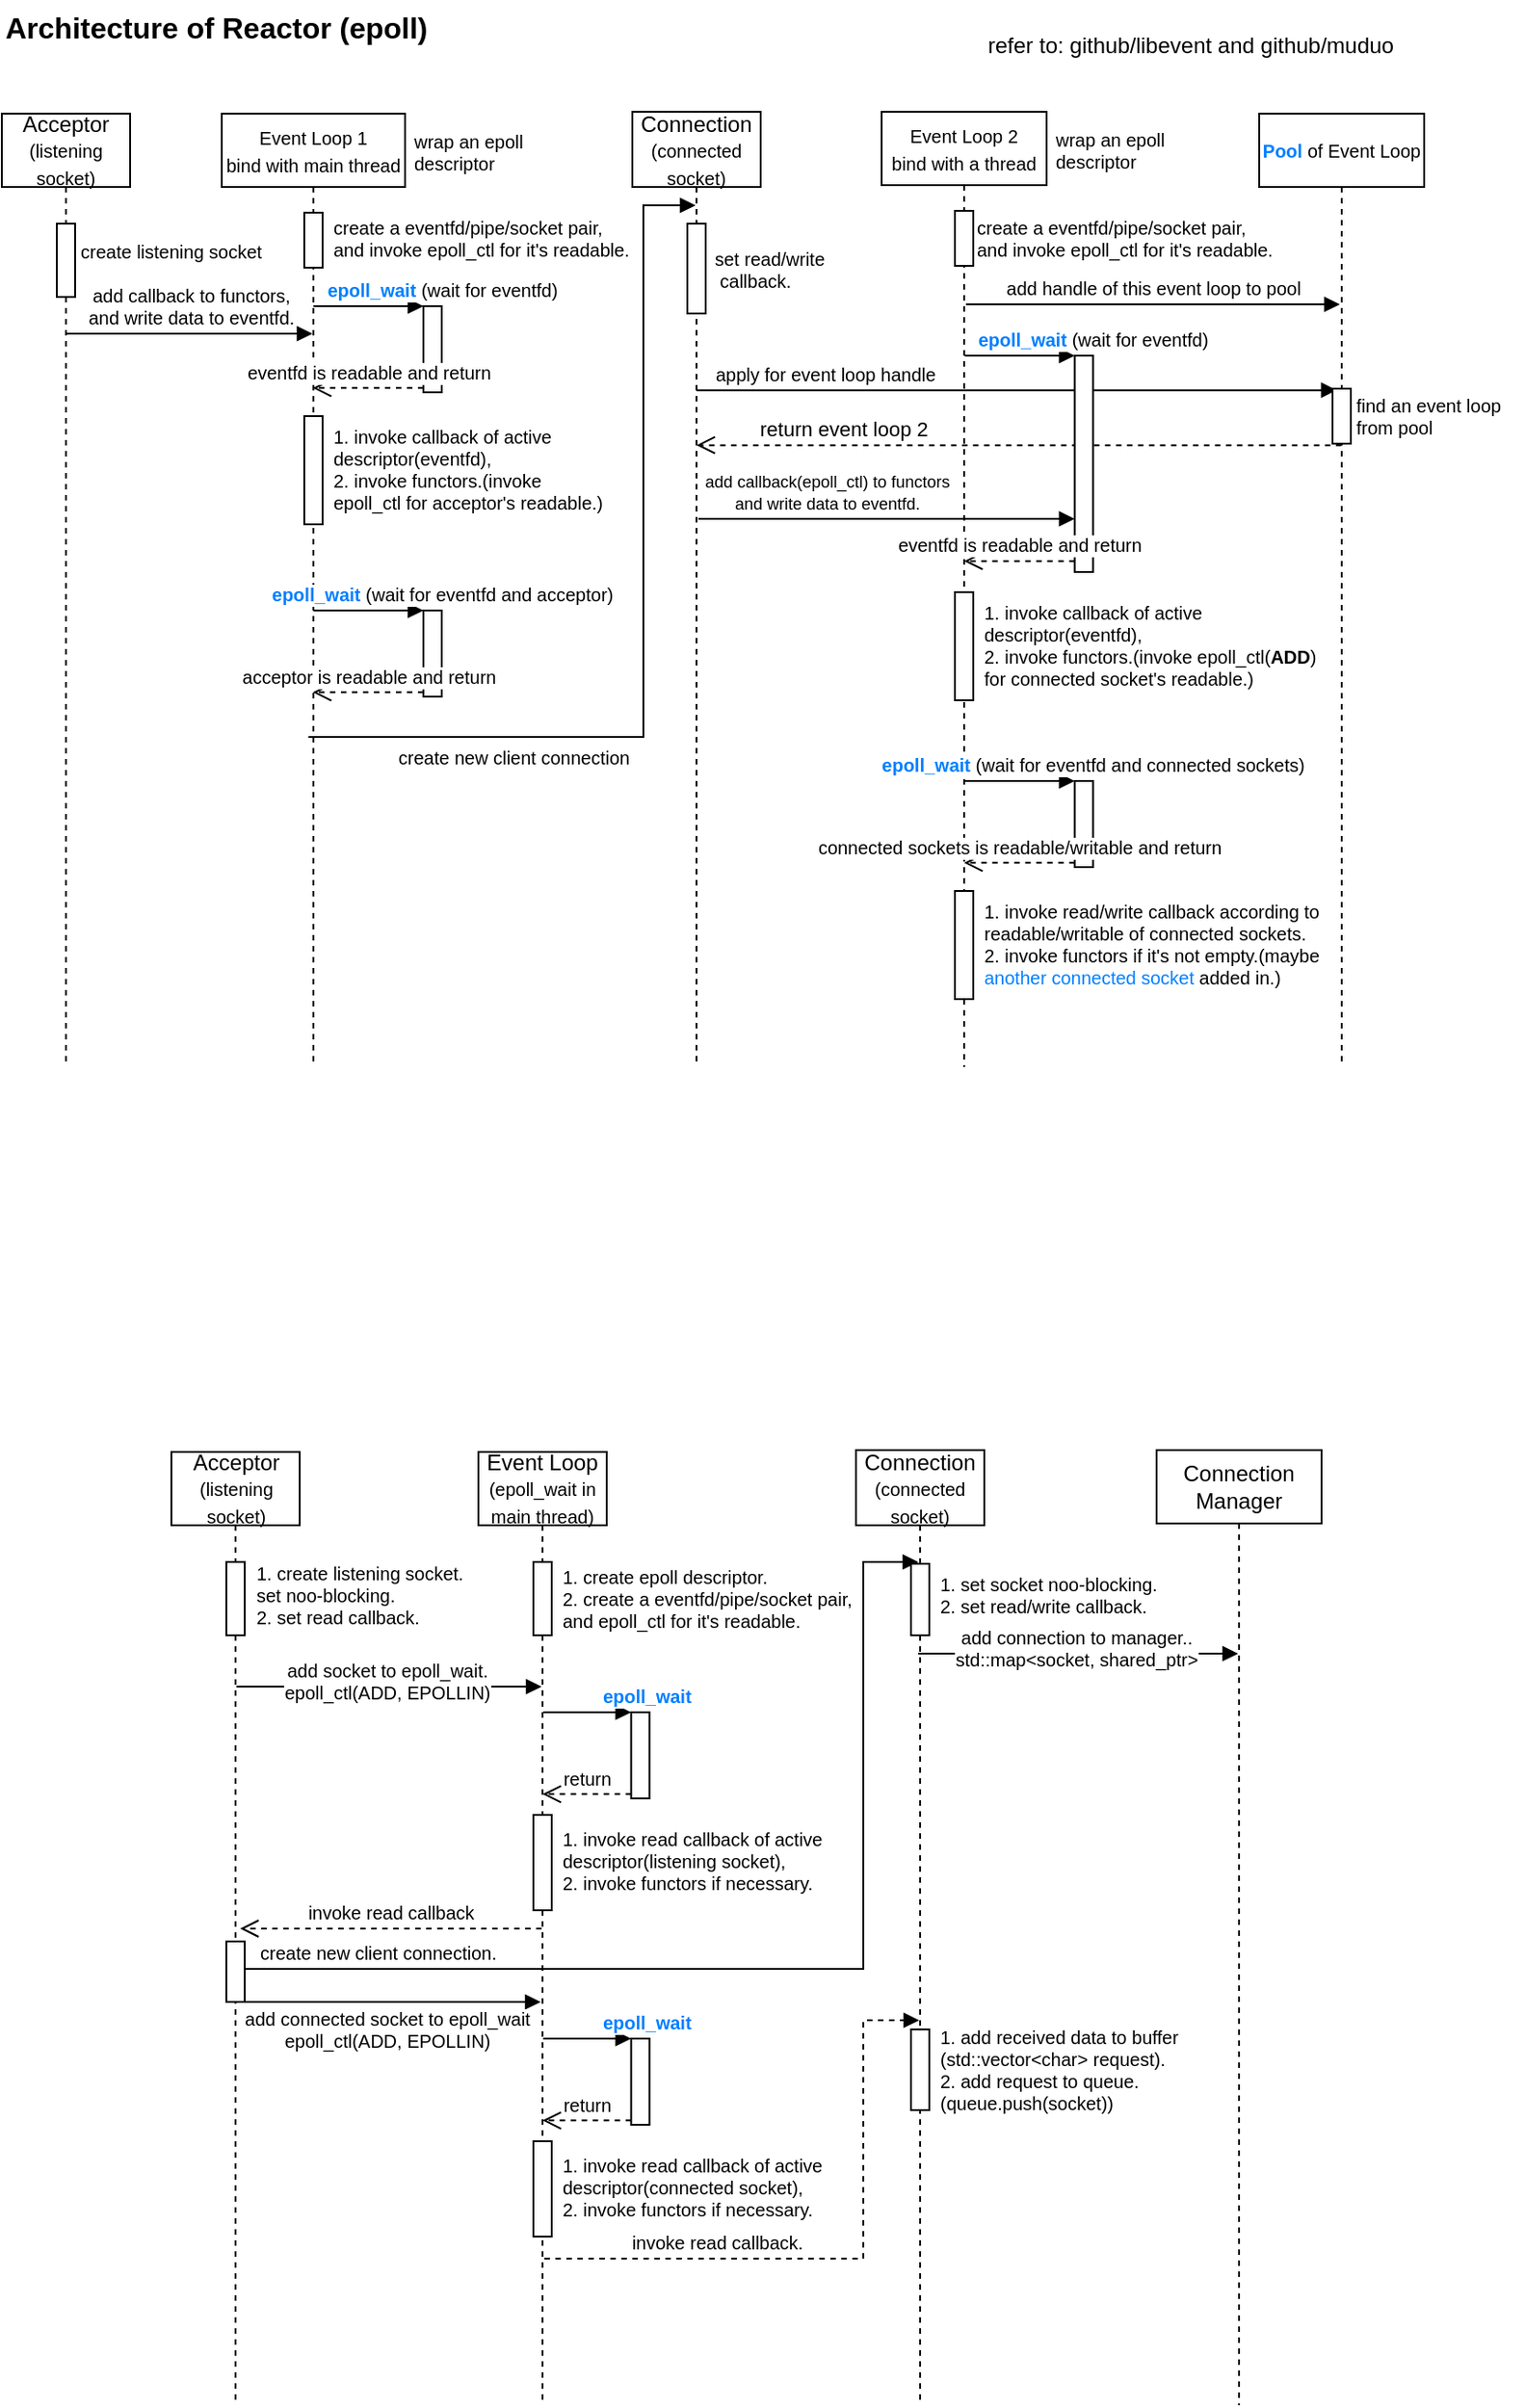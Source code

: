 <mxfile version="20.2.4" type="github">
  <diagram id="8s4QYpiPi4UWaAkvlVJo" name="Page-1">
    <mxGraphModel dx="1422" dy="762" grid="1" gridSize="10" guides="1" tooltips="1" connect="1" arrows="1" fold="1" page="1" pageScale="1" pageWidth="850" pageHeight="1100" background="none" math="0" shadow="0">
      <root>
        <mxCell id="0" />
        <mxCell id="1" parent="0" />
        <mxCell id="Oyf2wEZ1zQuML1rLrcPN-1" value="Acceptor&lt;br&gt;&lt;font style=&quot;font-size: 10px&quot;&gt;(listening socket)&lt;/font&gt;" style="shape=umlLifeline;perimeter=lifelinePerimeter;whiteSpace=wrap;html=1;container=1;collapsible=0;recursiveResize=0;outlineConnect=0;size=40;" parent="1" vertex="1">
          <mxGeometry x="110" y="80" width="70" height="520" as="geometry" />
        </mxCell>
        <mxCell id="Oyf2wEZ1zQuML1rLrcPN-17" value="" style="html=1;points=[];perimeter=orthogonalPerimeter;fontSize=10;" parent="Oyf2wEZ1zQuML1rLrcPN-1" vertex="1">
          <mxGeometry x="30" y="60" width="10" height="40" as="geometry" />
        </mxCell>
        <mxCell id="Oyf2wEZ1zQuML1rLrcPN-2" value="&lt;font style=&quot;font-size: 10px&quot;&gt;Event Loop 1&lt;br&gt;bind with main thread&lt;/font&gt;" style="shape=umlLifeline;perimeter=lifelinePerimeter;whiteSpace=wrap;html=1;container=1;collapsible=0;recursiveResize=0;outlineConnect=0;size=40;" parent="1" vertex="1">
          <mxGeometry x="230" y="80" width="100" height="520" as="geometry" />
        </mxCell>
        <mxCell id="Oyf2wEZ1zQuML1rLrcPN-15" value="" style="html=1;points=[];perimeter=orthogonalPerimeter;fontSize=10;" parent="Oyf2wEZ1zQuML1rLrcPN-2" vertex="1">
          <mxGeometry x="45" y="54" width="10" height="30" as="geometry" />
        </mxCell>
        <mxCell id="Oyf2wEZ1zQuML1rLrcPN-30" value="create new client connection" style="html=1;verticalAlign=bottom;endArrow=block;rounded=0;fontSize=10;" parent="Oyf2wEZ1zQuML1rLrcPN-2" target="Oyf2wEZ1zQuML1rLrcPN-28" edge="1">
          <mxGeometry x="-0.554" y="-20" width="80" relative="1" as="geometry">
            <mxPoint x="47.25" y="340" as="sourcePoint" />
            <mxPoint x="210" y="100" as="targetPoint" />
            <Array as="points">
              <mxPoint x="230" y="340" />
              <mxPoint x="230" y="50" />
            </Array>
            <mxPoint as="offset" />
          </mxGeometry>
        </mxCell>
        <mxCell id="Oyf2wEZ1zQuML1rLrcPN-9" value="" style="html=1;points=[];perimeter=orthogonalPerimeter;fontSize=10;" parent="1" vertex="1">
          <mxGeometry x="340" y="185" width="10" height="47" as="geometry" />
        </mxCell>
        <mxCell id="Oyf2wEZ1zQuML1rLrcPN-10" value="&lt;b&gt;&lt;font color=&quot;#007fff&quot;&gt;epoll_wait&lt;/font&gt;&lt;/b&gt; (wait for eventfd)" style="html=1;verticalAlign=bottom;endArrow=block;entryX=0;entryY=0;rounded=0;fontSize=10;" parent="1" target="Oyf2wEZ1zQuML1rLrcPN-9" edge="1">
          <mxGeometry x="1" y="10" relative="1" as="geometry">
            <mxPoint x="280" y="185" as="sourcePoint" />
            <mxPoint x="10" y="10" as="offset" />
          </mxGeometry>
        </mxCell>
        <mxCell id="Oyf2wEZ1zQuML1rLrcPN-11" value="eventfd is readable and return" style="html=1;verticalAlign=bottom;endArrow=open;dashed=1;endSize=8;exitX=0;exitY=0.95;rounded=0;fontSize=10;" parent="1" source="Oyf2wEZ1zQuML1rLrcPN-9" edge="1">
          <mxGeometry relative="1" as="geometry">
            <mxPoint x="279.667" y="229.65" as="targetPoint" />
          </mxGeometry>
        </mxCell>
        <mxCell id="Oyf2wEZ1zQuML1rLrcPN-12" value="add callback to functors,&lt;br&gt;and write data to eventfd." style="html=1;verticalAlign=bottom;endArrow=block;rounded=0;fontSize=10;" parent="1" target="Oyf2wEZ1zQuML1rLrcPN-2" edge="1">
          <mxGeometry width="80" relative="1" as="geometry">
            <mxPoint x="145" y="200" as="sourcePoint" />
            <mxPoint x="225" y="200" as="targetPoint" />
          </mxGeometry>
        </mxCell>
        <mxCell id="Oyf2wEZ1zQuML1rLrcPN-16" value="&lt;span style=&quot;background-color: rgb(255, 255, 255);&quot;&gt;create a eventfd/pipe/socket pair,&lt;/span&gt;&lt;br style=&quot;&quot;&gt;&lt;span style=&quot;background-color: rgb(255, 255, 255);&quot;&gt;and invoke epoll_ctl for it&#39;s readable.&lt;/span&gt;" style="text;html=1;strokeColor=none;fillColor=none;align=left;verticalAlign=middle;whiteSpace=wrap;rounded=0;fontSize=10;" parent="1" vertex="1">
          <mxGeometry x="289" y="133" width="165" height="30" as="geometry" />
        </mxCell>
        <mxCell id="Oyf2wEZ1zQuML1rLrcPN-18" value="&lt;span style=&quot;background-color: rgb(255 , 255 , 255)&quot;&gt;create listening socket&lt;br&gt;&lt;/span&gt;" style="text;html=1;strokeColor=none;fillColor=none;align=left;verticalAlign=middle;whiteSpace=wrap;rounded=0;fontSize=10;" parent="1" vertex="1">
          <mxGeometry x="151" y="140" width="110" height="30" as="geometry" />
        </mxCell>
        <mxCell id="Oyf2wEZ1zQuML1rLrcPN-21" value="" style="html=1;points=[];perimeter=orthogonalPerimeter;fontSize=10;" parent="1" vertex="1">
          <mxGeometry x="275" y="245" width="10" height="59" as="geometry" />
        </mxCell>
        <mxCell id="Oyf2wEZ1zQuML1rLrcPN-22" value="&lt;span style=&quot;background-color: rgb(255 , 255 , 255)&quot;&gt;1. invoke callback of active descriptor(eventfd),&lt;br&gt;2. invoke functors.(invoke epoll_ctl for acceptor&#39;s readable.)&lt;br&gt;&lt;/span&gt;" style="text;html=1;strokeColor=none;fillColor=none;align=left;verticalAlign=middle;whiteSpace=wrap;rounded=0;fontSize=10;" parent="1" vertex="1">
          <mxGeometry x="289" y="259" width="151" height="30" as="geometry" />
        </mxCell>
        <mxCell id="Oyf2wEZ1zQuML1rLrcPN-23" value="" style="html=1;points=[];perimeter=orthogonalPerimeter;fontSize=10;" parent="1" vertex="1">
          <mxGeometry x="340" y="351" width="10" height="47" as="geometry" />
        </mxCell>
        <mxCell id="Oyf2wEZ1zQuML1rLrcPN-24" value="&lt;b&gt;&lt;font color=&quot;#007fff&quot;&gt;epoll_wait&lt;/font&gt; &lt;/b&gt;(wait for eventfd and acceptor)" style="html=1;verticalAlign=bottom;endArrow=block;entryX=0;entryY=0;rounded=0;fontSize=10;" parent="1" target="Oyf2wEZ1zQuML1rLrcPN-23" edge="1">
          <mxGeometry x="1" y="10" relative="1" as="geometry">
            <mxPoint x="280" y="351" as="sourcePoint" />
            <mxPoint x="10" y="10" as="offset" />
          </mxGeometry>
        </mxCell>
        <mxCell id="Oyf2wEZ1zQuML1rLrcPN-25" value="acceptor is readable and return" style="html=1;verticalAlign=bottom;endArrow=open;dashed=1;endSize=8;exitX=0;exitY=0.95;rounded=0;fontSize=10;" parent="1" source="Oyf2wEZ1zQuML1rLrcPN-23" edge="1">
          <mxGeometry relative="1" as="geometry">
            <mxPoint x="279.667" y="395.65" as="targetPoint" />
          </mxGeometry>
        </mxCell>
        <mxCell id="Oyf2wEZ1zQuML1rLrcPN-28" value="&lt;font&gt;Connection&lt;br&gt;&lt;font style=&quot;font-size: 10px&quot;&gt;(connected socket)&lt;/font&gt;&lt;/font&gt;" style="shape=umlLifeline;perimeter=lifelinePerimeter;whiteSpace=wrap;html=1;container=1;collapsible=0;recursiveResize=0;outlineConnect=0;size=41;" parent="1" vertex="1">
          <mxGeometry x="454" y="79" width="70" height="521" as="geometry" />
        </mxCell>
        <mxCell id="Oyf2wEZ1zQuML1rLrcPN-31" value="" style="html=1;points=[];perimeter=orthogonalPerimeter;fontSize=10;" parent="Oyf2wEZ1zQuML1rLrcPN-28" vertex="1">
          <mxGeometry x="30" y="61" width="10" height="49" as="geometry" />
        </mxCell>
        <mxCell id="Oyf2wEZ1zQuML1rLrcPN-46" value="&lt;font style=&quot;font-size: 9px&quot;&gt;add callback(epoll_ctl) to functors&lt;br&gt;and write data to eventfd.&lt;/font&gt;" style="html=1;verticalAlign=bottom;endArrow=block;rounded=0;fontSize=10;" parent="Oyf2wEZ1zQuML1rLrcPN-28" edge="1">
          <mxGeometry x="-0.318" width="80" relative="1" as="geometry">
            <mxPoint x="36" y="222" as="sourcePoint" />
            <mxPoint x="241.33" y="222" as="targetPoint" />
            <mxPoint as="offset" />
          </mxGeometry>
        </mxCell>
        <mxCell id="Oyf2wEZ1zQuML1rLrcPN-32" value="&lt;span style=&quot;background-color: rgb(255 , 255 , 255)&quot;&gt;set read/write&lt;br&gt;&amp;nbsp;callback.&lt;br&gt;&lt;/span&gt;" style="text;html=1;strokeColor=none;fillColor=none;align=left;verticalAlign=middle;whiteSpace=wrap;rounded=0;fontSize=10;" parent="1" vertex="1">
          <mxGeometry x="497" y="150" width="71" height="30" as="geometry" />
        </mxCell>
        <mxCell id="Oyf2wEZ1zQuML1rLrcPN-33" value="&lt;font style=&quot;font-size: 10px&quot;&gt;Event Loop 2&lt;br&gt;bind with a thread&lt;/font&gt;" style="shape=umlLifeline;perimeter=lifelinePerimeter;whiteSpace=wrap;html=1;container=1;collapsible=0;recursiveResize=0;outlineConnect=0;size=40;" parent="1" vertex="1">
          <mxGeometry x="590" y="79" width="90" height="521" as="geometry" />
        </mxCell>
        <mxCell id="Oyf2wEZ1zQuML1rLrcPN-34" value="" style="html=1;points=[];perimeter=orthogonalPerimeter;fontSize=10;" parent="Oyf2wEZ1zQuML1rLrcPN-33" vertex="1">
          <mxGeometry x="40" y="54" width="10" height="30" as="geometry" />
        </mxCell>
        <mxCell id="Oyf2wEZ1zQuML1rLrcPN-40" value="add handle of this event loop to pool" style="html=1;verticalAlign=bottom;endArrow=block;rounded=0;fontSize=10;" parent="Oyf2wEZ1zQuML1rLrcPN-33" edge="1">
          <mxGeometry width="80" relative="1" as="geometry">
            <mxPoint x="46" y="105" as="sourcePoint" />
            <mxPoint x="250" y="105" as="targetPoint" />
          </mxGeometry>
        </mxCell>
        <mxCell id="Oyf2wEZ1zQuML1rLrcPN-36" value="&lt;span style=&quot;background-color: rgb(255, 255, 255);&quot;&gt;create a eventfd/pipe/socket pair,&lt;/span&gt;&lt;br style=&quot;&quot;&gt;&lt;span style=&quot;background-color: rgb(255, 255, 255);&quot;&gt;and invoke epoll_ctl for it&#39;s readable.&lt;/span&gt;" style="text;html=1;strokeColor=none;fillColor=none;align=left;verticalAlign=middle;whiteSpace=wrap;rounded=0;fontSize=10;" parent="1" vertex="1">
          <mxGeometry x="640" y="133" width="165" height="30" as="geometry" />
        </mxCell>
        <mxCell id="Oyf2wEZ1zQuML1rLrcPN-37" value="&lt;font style=&quot;font-size: 10px&quot;&gt;&lt;b&gt;&lt;font color=&quot;#007fff&quot;&gt;Pool&lt;/font&gt;&lt;/b&gt; of Event Loop&lt;/font&gt;" style="shape=umlLifeline;perimeter=lifelinePerimeter;whiteSpace=wrap;html=1;container=1;collapsible=0;recursiveResize=0;outlineConnect=0;size=40;" parent="1" vertex="1">
          <mxGeometry x="796" y="80" width="90" height="520" as="geometry" />
        </mxCell>
        <mxCell id="Oyf2wEZ1zQuML1rLrcPN-42" value="&lt;b&gt;&lt;font color=&quot;#007fff&quot;&gt;epoll_wait&lt;/font&gt;&lt;/b&gt; (wait for eventfd)" style="html=1;verticalAlign=bottom;endArrow=block;entryX=0;entryY=0;rounded=0;fontSize=10;" parent="1" target="Oyf2wEZ1zQuML1rLrcPN-41" edge="1">
          <mxGeometry x="1" y="10" relative="1" as="geometry">
            <mxPoint x="635.33" y="212" as="sourcePoint" />
            <mxPoint x="10" y="10" as="offset" />
          </mxGeometry>
        </mxCell>
        <mxCell id="Oyf2wEZ1zQuML1rLrcPN-45" value="apply for event loop handle" style="html=1;verticalAlign=bottom;endArrow=block;rounded=0;fontSize=10;entryX=0.233;entryY=0.028;entryDx=0;entryDy=0;entryPerimeter=0;" parent="1" source="Oyf2wEZ1zQuML1rLrcPN-28" target="Oyf2wEZ1zQuML1rLrcPN-50" edge="1">
          <mxGeometry x="-0.601" width="80" relative="1" as="geometry">
            <mxPoint x="490" y="230" as="sourcePoint" />
            <mxPoint x="624.5" y="230" as="targetPoint" />
            <mxPoint as="offset" />
          </mxGeometry>
        </mxCell>
        <mxCell id="Oyf2wEZ1zQuML1rLrcPN-50" value="" style="html=1;points=[];perimeter=orthogonalPerimeter;fontSize=10;" parent="1" vertex="1">
          <mxGeometry x="836" y="230" width="10" height="30" as="geometry" />
        </mxCell>
        <mxCell id="Oyf2wEZ1zQuML1rLrcPN-51" value="&lt;span style=&quot;background-color: rgb(255 , 255 , 255)&quot;&gt;find an event loop from pool&lt;br&gt;&lt;/span&gt;" style="text;html=1;strokeColor=none;fillColor=none;align=left;verticalAlign=middle;whiteSpace=wrap;rounded=0;fontSize=10;" parent="1" vertex="1">
          <mxGeometry x="847" y="230" width="93" height="30" as="geometry" />
        </mxCell>
        <mxCell id="Oyf2wEZ1zQuML1rLrcPN-47" value="return event loop 2" style="html=1;verticalAlign=bottom;endArrow=open;dashed=1;endSize=8;rounded=0;exitX=0.483;exitY=1.028;exitDx=0;exitDy=0;exitPerimeter=0;" parent="1" source="Oyf2wEZ1zQuML1rLrcPN-50" target="Oyf2wEZ1zQuML1rLrcPN-28" edge="1">
          <mxGeometry x="0.543" relative="1" as="geometry">
            <mxPoint x="840.5" y="257" as="sourcePoint" />
            <mxPoint x="490" y="257" as="targetPoint" />
            <mxPoint as="offset" />
          </mxGeometry>
        </mxCell>
        <mxCell id="Oyf2wEZ1zQuML1rLrcPN-41" value="" style="html=1;points=[];perimeter=orthogonalPerimeter;fontSize=10;verticalAlign=top;" parent="1" vertex="1">
          <mxGeometry x="695.33" y="212" width="10" height="118" as="geometry" />
        </mxCell>
        <mxCell id="Oyf2wEZ1zQuML1rLrcPN-43" value="eventfd is readable and return" style="html=1;verticalAlign=bottom;endArrow=open;dashed=1;endSize=8;exitX=0;exitY=0.95;rounded=0;fontSize=10;" parent="1" source="Oyf2wEZ1zQuML1rLrcPN-41" target="Oyf2wEZ1zQuML1rLrcPN-33" edge="1">
          <mxGeometry relative="1" as="geometry">
            <mxPoint x="634.997" y="256.65" as="targetPoint" />
          </mxGeometry>
        </mxCell>
        <mxCell id="Oyf2wEZ1zQuML1rLrcPN-52" value="&lt;span style=&quot;background-color: rgb(255 , 255 , 255)&quot;&gt;wrap an epoll descriptor&lt;br&gt;&lt;/span&gt;" style="text;html=1;strokeColor=none;fillColor=none;align=left;verticalAlign=middle;whiteSpace=wrap;rounded=0;fontSize=10;" parent="1" vertex="1">
          <mxGeometry x="332.5" y="86" width="67.5" height="30" as="geometry" />
        </mxCell>
        <mxCell id="Oyf2wEZ1zQuML1rLrcPN-53" value="&lt;span style=&quot;background-color: rgb(255 , 255 , 255)&quot;&gt;wrap an epoll descriptor&lt;br&gt;&lt;/span&gt;" style="text;html=1;strokeColor=none;fillColor=none;align=left;verticalAlign=middle;whiteSpace=wrap;rounded=0;fontSize=10;" parent="1" vertex="1">
          <mxGeometry x="683" y="85" width="67" height="30" as="geometry" />
        </mxCell>
        <mxCell id="Oyf2wEZ1zQuML1rLrcPN-54" value="" style="html=1;points=[];perimeter=orthogonalPerimeter;fontSize=10;" parent="1" vertex="1">
          <mxGeometry x="630" y="341" width="10" height="59" as="geometry" />
        </mxCell>
        <mxCell id="Oyf2wEZ1zQuML1rLrcPN-55" value="&lt;span style=&quot;background-color: rgb(255 , 255 , 255)&quot;&gt;1. invoke callback of active descriptor(eventfd),&lt;br&gt;2. invoke functors.(invoke epoll_ctl(&lt;b&gt;ADD&lt;/b&gt;) for connected socket&#39;s readable.)&lt;br&gt;&lt;/span&gt;" style="text;html=1;strokeColor=none;fillColor=none;align=left;verticalAlign=middle;whiteSpace=wrap;rounded=0;fontSize=10;" parent="1" vertex="1">
          <mxGeometry x="644" y="355" width="186" height="30" as="geometry" />
        </mxCell>
        <mxCell id="Oyf2wEZ1zQuML1rLrcPN-56" value="" style="html=1;points=[];perimeter=orthogonalPerimeter;fontSize=10;" parent="1" vertex="1">
          <mxGeometry x="695.33" y="444" width="10" height="47" as="geometry" />
        </mxCell>
        <mxCell id="Oyf2wEZ1zQuML1rLrcPN-57" value="&lt;b&gt;&lt;font color=&quot;#007fff&quot;&gt;epoll_wait&lt;/font&gt; &lt;/b&gt;(wait for eventfd and connected sockets)" style="html=1;verticalAlign=bottom;endArrow=block;entryX=0;entryY=0;rounded=0;fontSize=10;" parent="1" target="Oyf2wEZ1zQuML1rLrcPN-56" edge="1">
          <mxGeometry x="1" y="10" relative="1" as="geometry">
            <mxPoint x="635.33" y="444" as="sourcePoint" />
            <mxPoint x="10" y="10" as="offset" />
          </mxGeometry>
        </mxCell>
        <mxCell id="Oyf2wEZ1zQuML1rLrcPN-58" value="connected sockets is readable/writable and return" style="html=1;verticalAlign=bottom;endArrow=open;dashed=1;endSize=8;exitX=0;exitY=0.95;rounded=0;fontSize=10;" parent="1" source="Oyf2wEZ1zQuML1rLrcPN-56" edge="1">
          <mxGeometry relative="1" as="geometry">
            <mxPoint x="634.997" y="488.65" as="targetPoint" />
          </mxGeometry>
        </mxCell>
        <mxCell id="Oyf2wEZ1zQuML1rLrcPN-59" value="" style="html=1;points=[];perimeter=orthogonalPerimeter;fontSize=10;" parent="1" vertex="1">
          <mxGeometry x="630" y="504" width="10" height="59" as="geometry" />
        </mxCell>
        <mxCell id="Oyf2wEZ1zQuML1rLrcPN-60" value="&lt;span style=&quot;background-color: rgb(255 , 255 , 255)&quot;&gt;1. invoke read/write callback according to readable/writable of connected sockets.&lt;br&gt;2. invoke functors if it&#39;s not empty.(maybe &lt;font color=&quot;#007fff&quot;&gt;another connected socket&lt;/font&gt; added in.)&lt;br&gt;&lt;/span&gt;" style="text;html=1;strokeColor=none;fillColor=none;align=left;verticalAlign=middle;whiteSpace=wrap;rounded=0;fontSize=10;" parent="1" vertex="1">
          <mxGeometry x="644" y="518" width="186" height="30" as="geometry" />
        </mxCell>
        <mxCell id="Oyf2wEZ1zQuML1rLrcPN-62" value="&lt;span style=&quot;background-color: rgb(255 , 255 , 255)&quot;&gt;&lt;b&gt;&lt;font style=&quot;font-size: 16px&quot;&gt;Architecture of Reactor (epoll)&lt;/font&gt;&lt;/b&gt;&lt;br&gt;&lt;/span&gt;" style="text;html=1;strokeColor=none;fillColor=none;align=left;verticalAlign=middle;whiteSpace=wrap;rounded=0;fontSize=10;" parent="1" vertex="1">
          <mxGeometry x="110" y="18" width="255" height="30" as="geometry" />
        </mxCell>
        <mxCell id="Oyf2wEZ1zQuML1rLrcPN-63" value="&lt;span style=&quot;background-color: rgb(255 , 255 , 255)&quot;&gt;&lt;font style=&quot;font-size: 12px&quot;&gt;refer to: github/libevent and github/muduo&lt;/font&gt;&lt;br&gt;&lt;/span&gt;" style="text;html=1;strokeColor=none;fillColor=none;align=left;verticalAlign=middle;whiteSpace=wrap;rounded=0;fontSize=10;" parent="1" vertex="1">
          <mxGeometry x="646" y="28" width="240" height="30" as="geometry" />
        </mxCell>
        <mxCell id="_-AkgMlnDdN6ogvlzVWD-1" value="Acceptor&lt;br&gt;&lt;font style=&quot;font-size: 10px&quot;&gt;(listening socket)&lt;/font&gt;" style="shape=umlLifeline;perimeter=lifelinePerimeter;whiteSpace=wrap;html=1;container=1;collapsible=0;recursiveResize=0;outlineConnect=0;size=40;" parent="1" vertex="1">
          <mxGeometry x="202.5" y="810" width="70" height="520" as="geometry" />
        </mxCell>
        <mxCell id="_-AkgMlnDdN6ogvlzVWD-2" value="" style="html=1;points=[];perimeter=orthogonalPerimeter;fontSize=10;" parent="_-AkgMlnDdN6ogvlzVWD-1" vertex="1">
          <mxGeometry x="30" y="60" width="10" height="40" as="geometry" />
        </mxCell>
        <mxCell id="_-AkgMlnDdN6ogvlzVWD-3" value="Event Loop&lt;br&gt;&lt;font style=&quot;font-size: 10px;&quot;&gt;(epoll_wait in main thread)&lt;/font&gt;" style="shape=umlLifeline;perimeter=lifelinePerimeter;whiteSpace=wrap;html=1;container=1;collapsible=0;recursiveResize=0;outlineConnect=0;size=40;" parent="1" vertex="1">
          <mxGeometry x="370" y="810" width="70" height="520" as="geometry" />
        </mxCell>
        <mxCell id="_-AkgMlnDdN6ogvlzVWD-4" value="" style="html=1;points=[];perimeter=orthogonalPerimeter;fontSize=10;" parent="_-AkgMlnDdN6ogvlzVWD-3" vertex="1">
          <mxGeometry x="30" y="60" width="10" height="40" as="geometry" />
        </mxCell>
        <mxCell id="_-AkgMlnDdN6ogvlzVWD-18" value="&lt;span style=&quot;text-align: left;&quot;&gt;create new client connection.&lt;/span&gt;" style="html=1;verticalAlign=bottom;endArrow=block;rounded=0;fontSize=10;exitX=0.95;exitY=0.455;exitDx=0;exitDy=0;exitPerimeter=0;" parent="_-AkgMlnDdN6ogvlzVWD-3" source="_-AkgMlnDdN6ogvlzVWD-13" edge="1">
          <mxGeometry x="-0.756" width="80" relative="1" as="geometry">
            <mxPoint x="-132.5" y="340" as="sourcePoint" />
            <mxPoint x="240" y="60" as="targetPoint" />
            <mxPoint x="1" as="offset" />
            <Array as="points">
              <mxPoint x="210" y="282" />
              <mxPoint x="210" y="60" />
            </Array>
          </mxGeometry>
        </mxCell>
        <mxCell id="_-AkgMlnDdN6ogvlzVWD-23" value="add connected socket to epoll_wait&lt;br&gt;epoll_ctl(ADD, EPOLLIN)" style="html=1;verticalAlign=bottom;endArrow=block;rounded=0;fontSize=10;" parent="_-AkgMlnDdN6ogvlzVWD-3" edge="1">
          <mxGeometry x="-0.009" y="-30" width="80" relative="1" as="geometry">
            <mxPoint x="-132.5" y="300" as="sourcePoint" />
            <mxPoint x="34" y="300" as="targetPoint" />
            <mxPoint as="offset" />
          </mxGeometry>
        </mxCell>
        <mxCell id="oihFWhnjBpmNXEekLoWu-9" value="invoke read callback." style="html=1;verticalAlign=bottom;endArrow=block;rounded=0;fontSize=10;dashed=1;" edge="1" parent="_-AkgMlnDdN6ogvlzVWD-3" target="_-AkgMlnDdN6ogvlzVWD-19">
          <mxGeometry x="-0.438" width="80" relative="1" as="geometry">
            <mxPoint x="36" y="440" as="sourcePoint" />
            <mxPoint x="300" y="270" as="targetPoint" />
            <mxPoint as="offset" />
            <Array as="points">
              <mxPoint x="210" y="440" />
              <mxPoint x="210" y="310" />
            </Array>
          </mxGeometry>
        </mxCell>
        <mxCell id="_-AkgMlnDdN6ogvlzVWD-5" value="&lt;span style=&quot;background-color: rgb(255 , 255 , 255)&quot;&gt;1. create listening socket.&lt;br&gt;set noo-blocking.&lt;br&gt;2. set read callback.&lt;br&gt;&lt;/span&gt;" style="text;html=1;strokeColor=none;fillColor=none;align=left;verticalAlign=middle;whiteSpace=wrap;rounded=0;fontSize=10;" parent="1" vertex="1">
          <mxGeometry x="247" y="873" width="123" height="30" as="geometry" />
        </mxCell>
        <mxCell id="_-AkgMlnDdN6ogvlzVWD-6" value="add socket to epoll_wait.&lt;br&gt;epoll_ctl(ADD, EPOLLIN)" style="html=1;verticalAlign=bottom;endArrow=block;rounded=0;fontSize=10;" parent="1" edge="1">
          <mxGeometry x="-0.015" y="-12" width="80" relative="1" as="geometry">
            <mxPoint x="238" y="938" as="sourcePoint" />
            <mxPoint x="404.5" y="938" as="targetPoint" />
            <mxPoint as="offset" />
          </mxGeometry>
        </mxCell>
        <mxCell id="_-AkgMlnDdN6ogvlzVWD-7" value="" style="html=1;points=[];perimeter=orthogonalPerimeter;fontSize=10;" parent="1" vertex="1">
          <mxGeometry x="453.33" y="952" width="10" height="47" as="geometry" />
        </mxCell>
        <mxCell id="_-AkgMlnDdN6ogvlzVWD-8" value="&lt;b&gt;&lt;font color=&quot;#007fff&quot;&gt;epoll_wait&lt;/font&gt;&lt;/b&gt;&amp;nbsp;" style="html=1;verticalAlign=bottom;endArrow=block;entryX=0;entryY=0;rounded=0;fontSize=10;" parent="1" target="_-AkgMlnDdN6ogvlzVWD-7" edge="1">
          <mxGeometry x="1" y="10" relative="1" as="geometry">
            <mxPoint x="405.33" y="952" as="sourcePoint" />
            <mxPoint x="10" y="10" as="offset" />
          </mxGeometry>
        </mxCell>
        <mxCell id="_-AkgMlnDdN6ogvlzVWD-9" value="return" style="html=1;verticalAlign=bottom;endArrow=open;dashed=1;endSize=8;exitX=0;exitY=0.95;rounded=0;fontSize=10;" parent="1" source="_-AkgMlnDdN6ogvlzVWD-7" edge="1">
          <mxGeometry relative="1" as="geometry">
            <mxPoint x="404.997" y="996.65" as="targetPoint" />
          </mxGeometry>
        </mxCell>
        <mxCell id="_-AkgMlnDdN6ogvlzVWD-10" value="&lt;span style=&quot;background-color: rgb(255 , 255 , 255)&quot;&gt;1. create epoll descriptor.&lt;br&gt;&lt;/span&gt;&lt;span style=&quot;background-color: rgb(255, 255, 255);&quot;&gt;2. create a eventfd/pipe/socket pair,&lt;/span&gt;&lt;br&gt;&lt;span style=&quot;background-color: rgb(255, 255, 255);&quot;&gt;and epoll_ctl for it&#39;s readable.&lt;/span&gt;&lt;span style=&quot;background-color: rgb(255 , 255 , 255)&quot;&gt;&lt;br&gt;&lt;/span&gt;" style="text;html=1;strokeColor=none;fillColor=none;align=left;verticalAlign=middle;whiteSpace=wrap;rounded=0;fontSize=10;" parent="1" vertex="1">
          <mxGeometry x="414" y="875" width="166" height="30" as="geometry" />
        </mxCell>
        <mxCell id="_-AkgMlnDdN6ogvlzVWD-11" value="" style="html=1;points=[];perimeter=orthogonalPerimeter;fontSize=10;" parent="1" vertex="1">
          <mxGeometry x="400" y="1008" width="10" height="52" as="geometry" />
        </mxCell>
        <mxCell id="_-AkgMlnDdN6ogvlzVWD-12" value="&lt;span style=&quot;background-color: rgb(255 , 255 , 255)&quot;&gt;1. invoke read callback of active descriptor(listening socket),&lt;br&gt;2. invoke functors if necessary.&lt;br&gt;&lt;/span&gt;" style="text;html=1;strokeColor=none;fillColor=none;align=left;verticalAlign=middle;whiteSpace=wrap;rounded=0;fontSize=10;" parent="1" vertex="1">
          <mxGeometry x="414" y="1018" width="151" height="30" as="geometry" />
        </mxCell>
        <mxCell id="_-AkgMlnDdN6ogvlzVWD-13" value="" style="html=1;points=[];perimeter=orthogonalPerimeter;fontSize=10;" parent="1" vertex="1">
          <mxGeometry x="232.5" y="1077" width="10" height="33" as="geometry" />
        </mxCell>
        <mxCell id="_-AkgMlnDdN6ogvlzVWD-15" value="invoke read callback" style="html=1;verticalAlign=bottom;endArrow=open;endSize=8;rounded=0;fontSize=10;dashed=1;" parent="1" source="_-AkgMlnDdN6ogvlzVWD-3" edge="1">
          <mxGeometry relative="1" as="geometry">
            <mxPoint x="322.5" y="1069.5" as="sourcePoint" />
            <mxPoint x="240" y="1070" as="targetPoint" />
          </mxGeometry>
        </mxCell>
        <mxCell id="_-AkgMlnDdN6ogvlzVWD-19" value="&lt;font&gt;Connection&lt;br&gt;&lt;font style=&quot;font-size: 10px&quot;&gt;(connected socket)&lt;/font&gt;&lt;/font&gt;" style="shape=umlLifeline;perimeter=lifelinePerimeter;whiteSpace=wrap;html=1;container=1;collapsible=0;recursiveResize=0;outlineConnect=0;size=41;" parent="1" vertex="1">
          <mxGeometry x="576" y="809" width="70" height="521" as="geometry" />
        </mxCell>
        <mxCell id="_-AkgMlnDdN6ogvlzVWD-20" value="" style="html=1;points=[];perimeter=orthogonalPerimeter;fontSize=10;" parent="_-AkgMlnDdN6ogvlzVWD-19" vertex="1">
          <mxGeometry x="30" y="62" width="10" height="39" as="geometry" />
        </mxCell>
        <mxCell id="oihFWhnjBpmNXEekLoWu-7" value="add connection to manager..&lt;br&gt;std::map&amp;lt;socket, shared_ptr&amp;gt;" style="html=1;verticalAlign=bottom;endArrow=block;rounded=0;fontSize=10;" edge="1" parent="_-AkgMlnDdN6ogvlzVWD-19" target="_-AkgMlnDdN6ogvlzVWD-24">
          <mxGeometry x="-0.015" y="-12" width="80" relative="1" as="geometry">
            <mxPoint x="34" y="111" as="sourcePoint" />
            <mxPoint x="200.5" y="111" as="targetPoint" />
            <mxPoint as="offset" />
          </mxGeometry>
        </mxCell>
        <mxCell id="oihFWhnjBpmNXEekLoWu-8" value="" style="html=1;points=[];perimeter=orthogonalPerimeter;fontSize=10;" vertex="1" parent="_-AkgMlnDdN6ogvlzVWD-19">
          <mxGeometry x="30" y="316" width="10" height="44" as="geometry" />
        </mxCell>
        <mxCell id="_-AkgMlnDdN6ogvlzVWD-22" value="&lt;span style=&quot;background-color: rgb(255 , 255 , 255)&quot;&gt;1.&amp;nbsp;&lt;/span&gt;&lt;span style=&quot;background-color: rgb(255, 255, 255);&quot;&gt;set socket noo-blocking.&lt;/span&gt;&lt;span style=&quot;background-color: rgb(255 , 255 , 255)&quot;&gt;&lt;br&gt;2. set read/write callback.&lt;br&gt;&lt;/span&gt;" style="text;html=1;strokeColor=none;fillColor=none;align=left;verticalAlign=middle;whiteSpace=wrap;rounded=0;fontSize=10;" parent="1" vertex="1">
          <mxGeometry x="620" y="873" width="130" height="30" as="geometry" />
        </mxCell>
        <mxCell id="_-AkgMlnDdN6ogvlzVWD-24" value="&lt;font style=&quot;font-size: 12px;&quot;&gt;Connection&lt;br&gt;Manager&lt;/font&gt;" style="shape=umlLifeline;perimeter=lifelinePerimeter;whiteSpace=wrap;html=1;container=1;collapsible=0;recursiveResize=0;outlineConnect=0;size=40;" parent="1" vertex="1">
          <mxGeometry x="740" y="809" width="90" height="521" as="geometry" />
        </mxCell>
        <mxCell id="oihFWhnjBpmNXEekLoWu-2" value="" style="html=1;points=[];perimeter=orthogonalPerimeter;fontSize=10;" vertex="1" parent="1">
          <mxGeometry x="453.33" y="1130" width="10" height="47" as="geometry" />
        </mxCell>
        <mxCell id="oihFWhnjBpmNXEekLoWu-3" value="&lt;b&gt;&lt;font color=&quot;#007fff&quot;&gt;epoll_wait&lt;/font&gt;&lt;/b&gt;&amp;nbsp;" style="html=1;verticalAlign=bottom;endArrow=block;entryX=0;entryY=0;rounded=0;fontSize=10;" edge="1" parent="1" target="oihFWhnjBpmNXEekLoWu-2">
          <mxGeometry x="1" y="10" relative="1" as="geometry">
            <mxPoint x="405.33" y="1130" as="sourcePoint" />
            <mxPoint x="10" y="10" as="offset" />
          </mxGeometry>
        </mxCell>
        <mxCell id="oihFWhnjBpmNXEekLoWu-4" value="return" style="html=1;verticalAlign=bottom;endArrow=open;dashed=1;endSize=8;exitX=0;exitY=0.95;rounded=0;fontSize=10;" edge="1" parent="1" source="oihFWhnjBpmNXEekLoWu-2">
          <mxGeometry relative="1" as="geometry">
            <mxPoint x="404.997" y="1174.65" as="targetPoint" />
          </mxGeometry>
        </mxCell>
        <mxCell id="oihFWhnjBpmNXEekLoWu-5" value="" style="html=1;points=[];perimeter=orthogonalPerimeter;fontSize=10;" vertex="1" parent="1">
          <mxGeometry x="400" y="1186" width="10" height="52" as="geometry" />
        </mxCell>
        <mxCell id="oihFWhnjBpmNXEekLoWu-6" value="&lt;span style=&quot;background-color: rgb(255 , 255 , 255)&quot;&gt;1. invoke read callback of active descriptor(connected socket),&lt;br&gt;2. invoke functors if necessary.&lt;br&gt;&lt;/span&gt;" style="text;html=1;strokeColor=none;fillColor=none;align=left;verticalAlign=middle;whiteSpace=wrap;rounded=0;fontSize=10;" vertex="1" parent="1">
          <mxGeometry x="414" y="1196" width="151" height="30" as="geometry" />
        </mxCell>
        <mxCell id="oihFWhnjBpmNXEekLoWu-10" value="&lt;span style=&quot;background-color: rgb(255 , 255 , 255)&quot;&gt;1. add received data to buffer (std::vector&amp;lt;char&amp;gt; request).&lt;br&gt;2. add request to queue.&lt;br&gt;(queue.push(socket))&lt;br&gt;&lt;/span&gt;" style="text;html=1;strokeColor=none;fillColor=none;align=left;verticalAlign=middle;whiteSpace=wrap;rounded=0;fontSize=10;" vertex="1" parent="1">
          <mxGeometry x="620" y="1132" width="140" height="30" as="geometry" />
        </mxCell>
      </root>
    </mxGraphModel>
  </diagram>
</mxfile>
